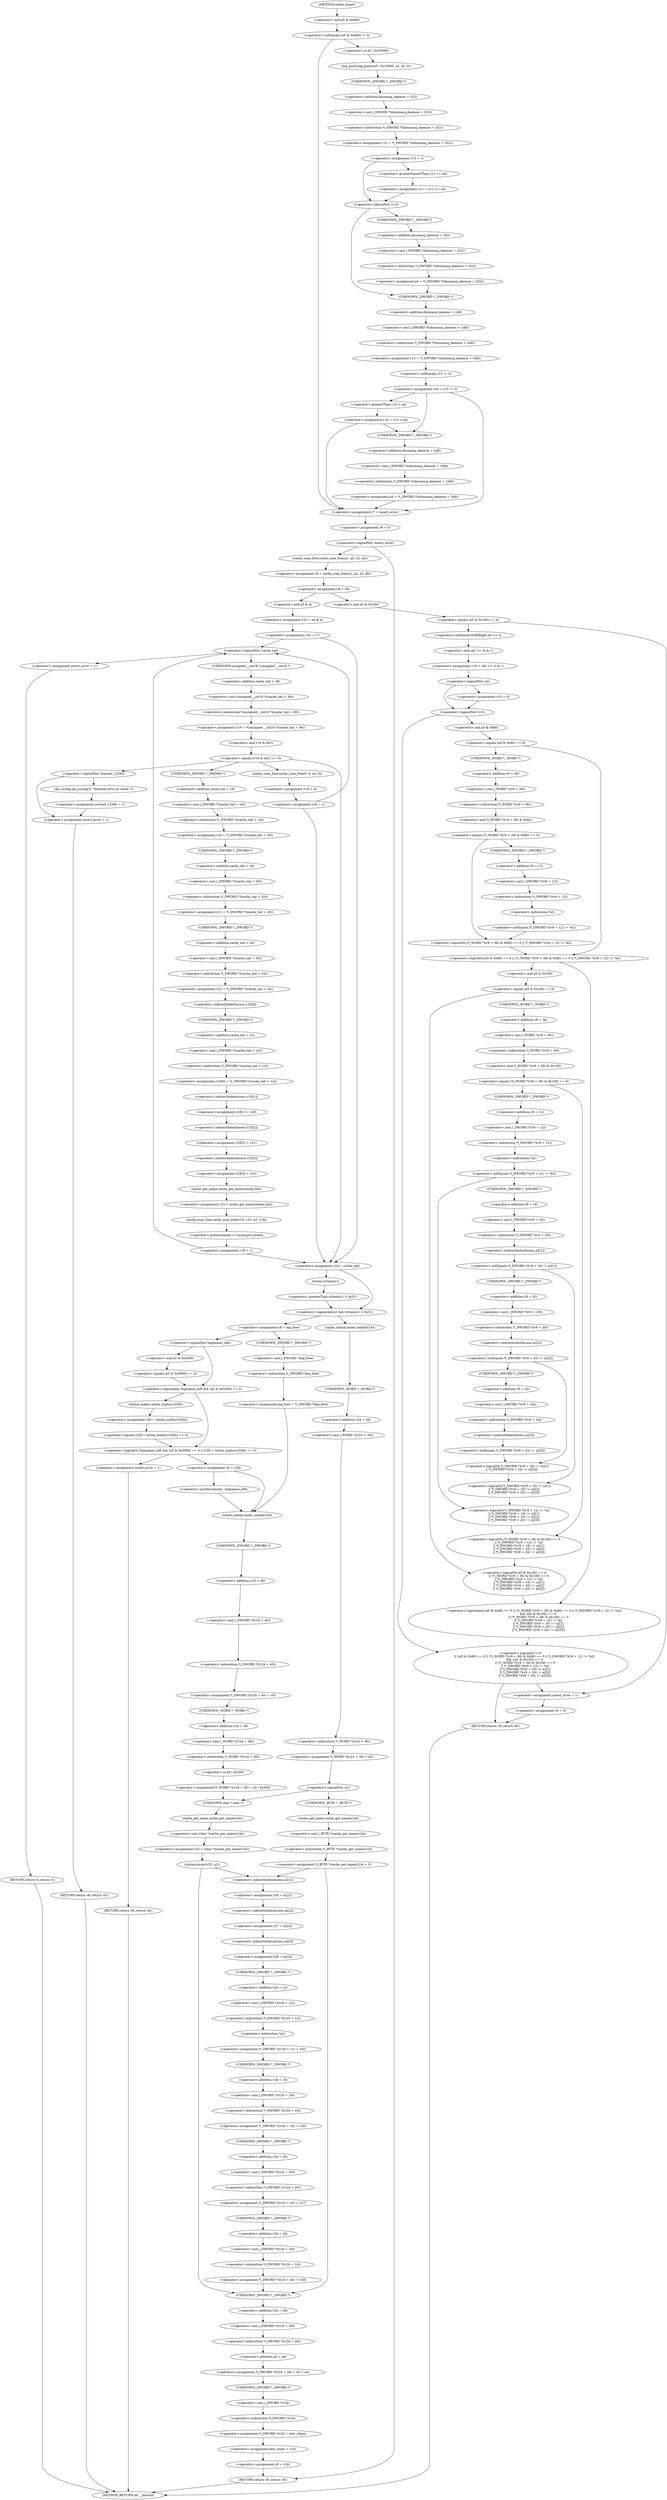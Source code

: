 digraph cache_insert {  
"1000153" [label = "(<operator>.notEquals,(a5 & 0x980) != 0)" ]
"1000154" [label = "(<operator>.and,a5 & 0x980)" ]
"1000159" [label = "(log_query,log_query(a5 | 0x10000, a1, a2, 0))" ]
"1000160" [label = "(<operator>.or,a5 | 0x10000)" ]
"1000166" [label = "(<operator>.assignment,v12 = *(_DWORD *)(dnsmasq_daemon + 252))" ]
"1000168" [label = "(<operator>.indirection,*(_DWORD *)(dnsmasq_daemon + 252))" ]
"1000169" [label = "(<operator>.cast,(_DWORD *)(dnsmasq_daemon + 252))" ]
"1000170" [label = "(UNKNOWN,_DWORD *,_DWORD *)" ]
"1000171" [label = "(<operator>.addition,dnsmasq_daemon + 252)" ]
"1000174" [label = "(<operator>.assignment,v13 = 1)" ]
"1000179" [label = "(<operator>.assignment,v13 = v12 >= a4)" ]
"1000181" [label = "(<operator>.greaterEqualsThan,v12 >= a4)" ]
"1000185" [label = "(<operator>.logicalNot,!v13)" ]
"1000187" [label = "(<operator>.assignment,a4 = *(_DWORD *)(dnsmasq_daemon + 252))" ]
"1000189" [label = "(<operator>.indirection,*(_DWORD *)(dnsmasq_daemon + 252))" ]
"1000190" [label = "(<operator>.cast,(_DWORD *)(dnsmasq_daemon + 252))" ]
"1000191" [label = "(UNKNOWN,_DWORD *,_DWORD *)" ]
"1000192" [label = "(<operator>.addition,dnsmasq_daemon + 252)" ]
"1000195" [label = "(<operator>.assignment,v15 = *(_DWORD *)(dnsmasq_daemon + 248))" ]
"1000197" [label = "(<operator>.indirection,*(_DWORD *)(dnsmasq_daemon + 248))" ]
"1000198" [label = "(<operator>.cast,(_DWORD *)(dnsmasq_daemon + 248))" ]
"1000199" [label = "(UNKNOWN,_DWORD *,_DWORD *)" ]
"1000200" [label = "(<operator>.addition,dnsmasq_daemon + 248)" ]
"1000203" [label = "(<operator>.assignment,v16 = v15 != 0)" ]
"1000205" [label = "(<operator>.notEquals,v15 != 0)" ]
"1000210" [label = "(<operator>.assignment,v16 = v15 > a4)" ]
"1000212" [label = "(<operator>.greaterThan,v15 > a4)" ]
"1000217" [label = "(<operator>.assignment,a4 = *(_DWORD *)(dnsmasq_daemon + 248))" ]
"1000219" [label = "(<operator>.indirection,*(_DWORD *)(dnsmasq_daemon + 248))" ]
"1000220" [label = "(<operator>.cast,(_DWORD *)(dnsmasq_daemon + 248))" ]
"1000221" [label = "(UNKNOWN,_DWORD *,_DWORD *)" ]
"1000222" [label = "(<operator>.addition,dnsmasq_daemon + 248)" ]
"1000225" [label = "(<operator>.assignment,v7 = insert_error)" ]
"1000228" [label = "(<operator>.assignment,v8 = 0)" ]
"1000232" [label = "(<operator>.logicalNot,!insert_error)" ]
"1000235" [label = "(<operator>.assignment,v9 = cache_scan_free(a1, a2, a3, a5))" ]
"1000237" [label = "(cache_scan_free,cache_scan_free(a1, a2, a3, a5))" ]
"1000242" [label = "(<operator>.assignment,v8 = v9)" ]
"1000249" [label = "(<operator>.equals,(a5 & 0x180) == 0)" ]
"1000250" [label = "(<operator>.and,a5 & 0x180)" ]
"1000255" [label = "(<operator>.assignment,v10 = (a5 >> 3) & 1)" ]
"1000257" [label = "(<operator>.and,(a5 >> 3) & 1)" ]
"1000258" [label = "(<operator>.arithmeticShiftRight,a5 >> 3)" ]
"1000263" [label = "(<operator>.logicalNot,!a2)" ]
"1000265" [label = "(<operator>.assignment,v10 = 0)" ]
"1000269" [label = "(<operator>.logicalOr,!v10\n        || ((a5 & 0x80) == 0 || (*(_WORD *)(v9 + 36) & 0x80) == 0 || *(_DWORD *)(v9 + 12) != *a2)\n        && ((a5 & 0x100) == 0\n         || (*(_WORD *)(v9 + 36) & 0x100) == 0\n         || *(_DWORD *)(v9 + 12) != *a2\n         || *(_DWORD *)(v9 + 16) != a2[1]\n         || *(_DWORD *)(v9 + 20) != a2[2]\n         || *(_DWORD *)(v9 + 24) != a2[3]))" ]
"1000270" [label = "(<operator>.logicalNot,!v10)" ]
"1000272" [label = "(<operator>.logicalAnd,((a5 & 0x80) == 0 || (*(_WORD *)(v9 + 36) & 0x80) == 0 || *(_DWORD *)(v9 + 12) != *a2)\n        && ((a5 & 0x100) == 0\n         || (*(_WORD *)(v9 + 36) & 0x100) == 0\n         || *(_DWORD *)(v9 + 12) != *a2\n         || *(_DWORD *)(v9 + 16) != a2[1]\n         || *(_DWORD *)(v9 + 20) != a2[2]\n         || *(_DWORD *)(v9 + 24) != a2[3]))" ]
"1000273" [label = "(<operator>.logicalOr,(a5 & 0x80) == 0 || (*(_WORD *)(v9 + 36) & 0x80) == 0 || *(_DWORD *)(v9 + 12) != *a2)" ]
"1000274" [label = "(<operator>.equals,(a5 & 0x80) == 0)" ]
"1000275" [label = "(<operator>.and,a5 & 0x80)" ]
"1000279" [label = "(<operator>.logicalOr,(*(_WORD *)(v9 + 36) & 0x80) == 0 || *(_DWORD *)(v9 + 12) != *a2)" ]
"1000280" [label = "(<operator>.equals,(*(_WORD *)(v9 + 36) & 0x80) == 0)" ]
"1000281" [label = "(<operator>.and,*(_WORD *)(v9 + 36) & 0x80)" ]
"1000282" [label = "(<operator>.indirection,*(_WORD *)(v9 + 36))" ]
"1000283" [label = "(<operator>.cast,(_WORD *)(v9 + 36))" ]
"1000284" [label = "(UNKNOWN,_WORD *,_WORD *)" ]
"1000285" [label = "(<operator>.addition,v9 + 36)" ]
"1000290" [label = "(<operator>.notEquals,*(_DWORD *)(v9 + 12) != *a2)" ]
"1000291" [label = "(<operator>.indirection,*(_DWORD *)(v9 + 12))" ]
"1000292" [label = "(<operator>.cast,(_DWORD *)(v9 + 12))" ]
"1000293" [label = "(UNKNOWN,_DWORD *,_DWORD *)" ]
"1000294" [label = "(<operator>.addition,v9 + 12)" ]
"1000297" [label = "(<operator>.indirection,*a2)" ]
"1000299" [label = "(<operator>.logicalOr,(a5 & 0x100) == 0\n         || (*(_WORD *)(v9 + 36) & 0x100) == 0\n         || *(_DWORD *)(v9 + 12) != *a2\n         || *(_DWORD *)(v9 + 16) != a2[1]\n         || *(_DWORD *)(v9 + 20) != a2[2]\n         || *(_DWORD *)(v9 + 24) != a2[3])" ]
"1000300" [label = "(<operator>.equals,(a5 & 0x100) == 0)" ]
"1000301" [label = "(<operator>.and,a5 & 0x100)" ]
"1000305" [label = "(<operator>.logicalOr,(*(_WORD *)(v9 + 36) & 0x100) == 0\n         || *(_DWORD *)(v9 + 12) != *a2\n         || *(_DWORD *)(v9 + 16) != a2[1]\n         || *(_DWORD *)(v9 + 20) != a2[2]\n         || *(_DWORD *)(v9 + 24) != a2[3])" ]
"1000306" [label = "(<operator>.equals,(*(_WORD *)(v9 + 36) & 0x100) == 0)" ]
"1000307" [label = "(<operator>.and,*(_WORD *)(v9 + 36) & 0x100)" ]
"1000308" [label = "(<operator>.indirection,*(_WORD *)(v9 + 36))" ]
"1000309" [label = "(<operator>.cast,(_WORD *)(v9 + 36))" ]
"1000310" [label = "(UNKNOWN,_WORD *,_WORD *)" ]
"1000311" [label = "(<operator>.addition,v9 + 36)" ]
"1000316" [label = "(<operator>.logicalOr,*(_DWORD *)(v9 + 12) != *a2\n         || *(_DWORD *)(v9 + 16) != a2[1]\n         || *(_DWORD *)(v9 + 20) != a2[2]\n         || *(_DWORD *)(v9 + 24) != a2[3])" ]
"1000317" [label = "(<operator>.notEquals,*(_DWORD *)(v9 + 12) != *a2)" ]
"1000318" [label = "(<operator>.indirection,*(_DWORD *)(v9 + 12))" ]
"1000319" [label = "(<operator>.cast,(_DWORD *)(v9 + 12))" ]
"1000320" [label = "(UNKNOWN,_DWORD *,_DWORD *)" ]
"1000321" [label = "(<operator>.addition,v9 + 12)" ]
"1000324" [label = "(<operator>.indirection,*a2)" ]
"1000326" [label = "(<operator>.logicalOr,*(_DWORD *)(v9 + 16) != a2[1]\n         || *(_DWORD *)(v9 + 20) != a2[2]\n         || *(_DWORD *)(v9 + 24) != a2[3])" ]
"1000327" [label = "(<operator>.notEquals,*(_DWORD *)(v9 + 16) != a2[1])" ]
"1000328" [label = "(<operator>.indirection,*(_DWORD *)(v9 + 16))" ]
"1000329" [label = "(<operator>.cast,(_DWORD *)(v9 + 16))" ]
"1000330" [label = "(UNKNOWN,_DWORD *,_DWORD *)" ]
"1000331" [label = "(<operator>.addition,v9 + 16)" ]
"1000334" [label = "(<operator>.indirectIndexAccess,a2[1])" ]
"1000337" [label = "(<operator>.logicalOr,*(_DWORD *)(v9 + 20) != a2[2]\n         || *(_DWORD *)(v9 + 24) != a2[3])" ]
"1000338" [label = "(<operator>.notEquals,*(_DWORD *)(v9 + 20) != a2[2])" ]
"1000339" [label = "(<operator>.indirection,*(_DWORD *)(v9 + 20))" ]
"1000340" [label = "(<operator>.cast,(_DWORD *)(v9 + 20))" ]
"1000341" [label = "(UNKNOWN,_DWORD *,_DWORD *)" ]
"1000342" [label = "(<operator>.addition,v9 + 20)" ]
"1000345" [label = "(<operator>.indirectIndexAccess,a2[2])" ]
"1000348" [label = "(<operator>.notEquals,*(_DWORD *)(v9 + 24) != a2[3])" ]
"1000349" [label = "(<operator>.indirection,*(_DWORD *)(v9 + 24))" ]
"1000350" [label = "(<operator>.cast,(_DWORD *)(v9 + 24))" ]
"1000351" [label = "(UNKNOWN,_DWORD *,_DWORD *)" ]
"1000352" [label = "(<operator>.addition,v9 + 24)" ]
"1000355" [label = "(<operator>.indirectIndexAccess,a2[3])" ]
"1000360" [label = "(<operator>.assignment,insert_error = 1)" ]
"1000363" [label = "(<operator>.assignment,v8 = 0)" ]
"1000366" [label = "(RETURN,return v8;,return v8;)" ]
"1000368" [label = "(<operator>.assignment,v32 = a5 & 4)" ]
"1000370" [label = "(<operator>.and,a5 & 4)" ]
"1000373" [label = "(<operator>.assignment,v18 = v7)" ]
"1000380" [label = "(<operator>.logicalNot,!cache_tail)" ]
"1000383" [label = "(<operator>.assignment,insert_error = 1)" ]
"1000386" [label = "(RETURN,return 0;,return 0;)" ]
"1000388" [label = "(<operator>.assignment,v19 = *(unsigned __int16 *)(cache_tail + 36))" ]
"1000390" [label = "(<operator>.indirection,*(unsigned __int16 *)(cache_tail + 36))" ]
"1000391" [label = "(<operator>.cast,(unsigned __int16 *)(cache_tail + 36))" ]
"1000392" [label = "(UNKNOWN,unsigned __int16 *,unsigned __int16 *)" ]
"1000393" [label = "(<operator>.addition,cache_tail + 36)" ]
"1000397" [label = "(<operator>.equals,(v19 & 0xC) == 0)" ]
"1000398" [label = "(<operator>.and,v19 & 0xC)" ]
"1000407" [label = "(<operator>.logicalNot,!warned_12395)" ]
"1000410" [label = "(my_syslog,my_syslog(3, \"Internal error in cache.\"))" ]
"1000413" [label = "(<operator>.assignment,warned_12395 = 1)" ]
"1000416" [label = "(<operator>.assignment,insert_error = 1)" ]
"1000419" [label = "(RETURN,return v8;,return v8;)" ]
"1000424" [label = "(<operator>.assignment,v20 = *(_DWORD *)(cache_tail + 16))" ]
"1000426" [label = "(<operator>.indirection,*(_DWORD *)(cache_tail + 16))" ]
"1000427" [label = "(<operator>.cast,(_DWORD *)(cache_tail + 16))" ]
"1000428" [label = "(UNKNOWN,_DWORD *,_DWORD *)" ]
"1000429" [label = "(<operator>.addition,cache_tail + 16)" ]
"1000432" [label = "(<operator>.assignment,v21 = *(_DWORD *)(cache_tail + 20))" ]
"1000434" [label = "(<operator>.indirection,*(_DWORD *)(cache_tail + 20))" ]
"1000435" [label = "(<operator>.cast,(_DWORD *)(cache_tail + 20))" ]
"1000436" [label = "(UNKNOWN,_DWORD *,_DWORD *)" ]
"1000437" [label = "(<operator>.addition,cache_tail + 20)" ]
"1000440" [label = "(<operator>.assignment,v22 = *(_DWORD *)(cache_tail + 24))" ]
"1000442" [label = "(<operator>.indirection,*(_DWORD *)(cache_tail + 24))" ]
"1000443" [label = "(<operator>.cast,(_DWORD *)(cache_tail + 24))" ]
"1000444" [label = "(UNKNOWN,_DWORD *,_DWORD *)" ]
"1000445" [label = "(<operator>.addition,cache_tail + 24)" ]
"1000448" [label = "(<operator>.assignment,v33[0] = *(_DWORD *)(cache_tail + 12))" ]
"1000449" [label = "(<operator>.indirectIndexAccess,v33[0])" ]
"1000452" [label = "(<operator>.indirection,*(_DWORD *)(cache_tail + 12))" ]
"1000453" [label = "(<operator>.cast,(_DWORD *)(cache_tail + 12))" ]
"1000454" [label = "(UNKNOWN,_DWORD *,_DWORD *)" ]
"1000455" [label = "(<operator>.addition,cache_tail + 12)" ]
"1000458" [label = "(<operator>.assignment,v33[1] = v20)" ]
"1000459" [label = "(<operator>.indirectIndexAccess,v33[1])" ]
"1000463" [label = "(<operator>.assignment,v33[2] = v21)" ]
"1000464" [label = "(<operator>.indirectIndexAccess,v33[2])" ]
"1000468" [label = "(<operator>.assignment,v33[3] = v22)" ]
"1000469" [label = "(<operator>.indirectIndexAccess,v33[3])" ]
"1000473" [label = "(<operator>.assignment,v23 = cache_get_name(cache_tail))" ]
"1000475" [label = "(cache_get_name,cache_get_name(cache_tail))" ]
"1000477" [label = "(cache_scan_free,cache_scan_free(v23, v33, a3, v19))" ]
"1000482" [label = "(<operator>.preIncrement,++cache_live_freed)" ]
"1000484" [label = "(<operator>.assignment,v18 = 1)" ]
"1000489" [label = "(cache_scan_free,cache_scan_free(0, 0, a3, 0))" ]
"1000494" [label = "(<operator>.assignment,v18 = 0)" ]
"1000497" [label = "(<operator>.assignment,v32 = 1)" ]
"1000500" [label = "(<operator>.assignment,v24 = cache_tail)" ]
"1000504" [label = "(<operator>.logicalAnd,a1 && strlen(a1) > 0x31)" ]
"1000506" [label = "(<operator>.greaterThan,strlen(a1) > 0x31)" ]
"1000507" [label = "(strlen,strlen(a1))" ]
"1000511" [label = "(<operator>.assignment,v8 = big_free)" ]
"1000517" [label = "(<operator>.assignment,big_free = *(_DWORD *)big_free)" ]
"1000519" [label = "(<operator>.indirection,*(_DWORD *)big_free)" ]
"1000520" [label = "(<operator>.cast,(_DWORD *)big_free)" ]
"1000521" [label = "(UNKNOWN,_DWORD *,_DWORD *)" ]
"1000526" [label = "(<operator>.logicalOr,!bignames_left && (a5 & 0x5000) == 0 || (v29 = whine_malloc(1028)) == 0)" ]
"1000527" [label = "(<operator>.logicalAnd,!bignames_left && (a5 & 0x5000) == 0)" ]
"1000528" [label = "(<operator>.logicalNot,!bignames_left)" ]
"1000530" [label = "(<operator>.equals,(a5 & 0x5000) == 0)" ]
"1000531" [label = "(<operator>.and,a5 & 0x5000)" ]
"1000535" [label = "(<operator>.equals,(v29 = whine_malloc(1028)) == 0)" ]
"1000536" [label = "(<operator>.assignment,v29 = whine_malloc(1028))" ]
"1000538" [label = "(whine_malloc,whine_malloc(1028))" ]
"1000542" [label = "(<operator>.assignment,insert_error = 1)" ]
"1000545" [label = "(RETURN,return v8;,return v8;)" ]
"1000547" [label = "(<operator>.assignment,v8 = v29)" ]
"1000552" [label = "(<operator>.preDecrement,--bignames_left)" ]
"1000554" [label = "(cache_unlink,cache_unlink(v24))" ]
"1000556" [label = "(<operator>.assignment,*(_DWORD *)(v24 + 40) = v8)" ]
"1000557" [label = "(<operator>.indirection,*(_DWORD *)(v24 + 40))" ]
"1000558" [label = "(<operator>.cast,(_DWORD *)(v24 + 40))" ]
"1000559" [label = "(UNKNOWN,_DWORD *,_DWORD *)" ]
"1000560" [label = "(<operator>.addition,v24 + 40)" ]
"1000564" [label = "(<operator>.assignment,*(_WORD *)(v24 + 36) = a5 | 0x200)" ]
"1000565" [label = "(<operator>.indirection,*(_WORD *)(v24 + 36))" ]
"1000566" [label = "(<operator>.cast,(_WORD *)(v24 + 36))" ]
"1000567" [label = "(UNKNOWN,_WORD *,_WORD *)" ]
"1000568" [label = "(<operator>.addition,v24 + 36)" ]
"1000571" [label = "(<operator>.or,a5 | 0x200)" ]
"1000576" [label = "(cache_unlink,cache_unlink(v24))" ]
"1000578" [label = "(<operator>.assignment,*(_WORD *)(v24 + 36) = a5)" ]
"1000579" [label = "(<operator>.indirection,*(_WORD *)(v24 + 36))" ]
"1000580" [label = "(<operator>.cast,(_WORD *)(v24 + 36))" ]
"1000581" [label = "(UNKNOWN,_WORD *,_WORD *)" ]
"1000582" [label = "(<operator>.addition,v24 + 36)" ]
"1000587" [label = "(<operator>.logicalNot,!a1)" ]
"1000590" [label = "(<operator>.assignment,*(_BYTE *)cache_get_name(v24) = 0)" ]
"1000591" [label = "(<operator>.indirection,*(_BYTE *)cache_get_name(v24))" ]
"1000592" [label = "(<operator>.cast,(_BYTE *)cache_get_name(v24))" ]
"1000593" [label = "(UNKNOWN,_BYTE *,_BYTE *)" ]
"1000594" [label = "(cache_get_name,cache_get_name(v24))" ]
"1000598" [label = "(<operator>.assignment,v25 = (char *)cache_get_name(v24))" ]
"1000600" [label = "(<operator>.cast,(char *)cache_get_name(v24))" ]
"1000601" [label = "(UNKNOWN,char *,char *)" ]
"1000602" [label = "(cache_get_name,cache_get_name(v24))" ]
"1000604" [label = "(strcpy,strcpy(v25, a1))" ]
"1000611" [label = "(<operator>.assignment,v26 = a2[1])" ]
"1000613" [label = "(<operator>.indirectIndexAccess,a2[1])" ]
"1000616" [label = "(<operator>.assignment,v27 = a2[2])" ]
"1000618" [label = "(<operator>.indirectIndexAccess,a2[2])" ]
"1000621" [label = "(<operator>.assignment,v28 = a2[3])" ]
"1000623" [label = "(<operator>.indirectIndexAccess,a2[3])" ]
"1000626" [label = "(<operator>.assignment,*(_DWORD *)(v24 + 12) = *a2)" ]
"1000627" [label = "(<operator>.indirection,*(_DWORD *)(v24 + 12))" ]
"1000628" [label = "(<operator>.cast,(_DWORD *)(v24 + 12))" ]
"1000629" [label = "(UNKNOWN,_DWORD *,_DWORD *)" ]
"1000630" [label = "(<operator>.addition,v24 + 12)" ]
"1000633" [label = "(<operator>.indirection,*a2)" ]
"1000635" [label = "(<operator>.assignment,*(_DWORD *)(v24 + 16) = v26)" ]
"1000636" [label = "(<operator>.indirection,*(_DWORD *)(v24 + 16))" ]
"1000637" [label = "(<operator>.cast,(_DWORD *)(v24 + 16))" ]
"1000638" [label = "(UNKNOWN,_DWORD *,_DWORD *)" ]
"1000639" [label = "(<operator>.addition,v24 + 16)" ]
"1000643" [label = "(<operator>.assignment,*(_DWORD *)(v24 + 20) = v27)" ]
"1000644" [label = "(<operator>.indirection,*(_DWORD *)(v24 + 20))" ]
"1000645" [label = "(<operator>.cast,(_DWORD *)(v24 + 20))" ]
"1000646" [label = "(UNKNOWN,_DWORD *,_DWORD *)" ]
"1000647" [label = "(<operator>.addition,v24 + 20)" ]
"1000651" [label = "(<operator>.assignment,*(_DWORD *)(v24 + 24) = v28)" ]
"1000652" [label = "(<operator>.indirection,*(_DWORD *)(v24 + 24))" ]
"1000653" [label = "(<operator>.cast,(_DWORD *)(v24 + 24))" ]
"1000654" [label = "(UNKNOWN,_DWORD *,_DWORD *)" ]
"1000655" [label = "(<operator>.addition,v24 + 24)" ]
"1000659" [label = "(<operator>.assignment,*(_DWORD *)(v24 + 28) = a3 + a4)" ]
"1000660" [label = "(<operator>.indirection,*(_DWORD *)(v24 + 28))" ]
"1000661" [label = "(<operator>.cast,(_DWORD *)(v24 + 28))" ]
"1000662" [label = "(UNKNOWN,_DWORD *,_DWORD *)" ]
"1000663" [label = "(<operator>.addition,v24 + 28)" ]
"1000666" [label = "(<operator>.addition,a3 + a4)" ]
"1000669" [label = "(<operator>.assignment,*(_DWORD *)v24 = new_chain)" ]
"1000670" [label = "(<operator>.indirection,*(_DWORD *)v24)" ]
"1000671" [label = "(<operator>.cast,(_DWORD *)v24)" ]
"1000672" [label = "(UNKNOWN,_DWORD *,_DWORD *)" ]
"1000675" [label = "(<operator>.assignment,new_chain = v24)" ]
"1000678" [label = "(<operator>.assignment,v8 = v24)" ]
"1000681" [label = "(RETURN,return v8;,return v8;)" ]
"1000123" [label = "(METHOD,cache_insert)" ]
"1000683" [label = "(METHOD_RETURN,int __fastcall)" ]
  "1000153" -> "1000160" 
  "1000153" -> "1000225" 
  "1000154" -> "1000153" 
  "1000159" -> "1000170" 
  "1000160" -> "1000159" 
  "1000166" -> "1000174" 
  "1000168" -> "1000166" 
  "1000169" -> "1000168" 
  "1000170" -> "1000171" 
  "1000171" -> "1000169" 
  "1000174" -> "1000181" 
  "1000174" -> "1000185" 
  "1000179" -> "1000185" 
  "1000181" -> "1000179" 
  "1000185" -> "1000191" 
  "1000185" -> "1000199" 
  "1000187" -> "1000199" 
  "1000189" -> "1000187" 
  "1000190" -> "1000189" 
  "1000191" -> "1000192" 
  "1000192" -> "1000190" 
  "1000195" -> "1000205" 
  "1000197" -> "1000195" 
  "1000198" -> "1000197" 
  "1000199" -> "1000200" 
  "1000200" -> "1000198" 
  "1000203" -> "1000212" 
  "1000203" -> "1000221" 
  "1000203" -> "1000225" 
  "1000205" -> "1000203" 
  "1000210" -> "1000221" 
  "1000210" -> "1000225" 
  "1000212" -> "1000210" 
  "1000217" -> "1000225" 
  "1000219" -> "1000217" 
  "1000220" -> "1000219" 
  "1000221" -> "1000222" 
  "1000222" -> "1000220" 
  "1000225" -> "1000228" 
  "1000228" -> "1000232" 
  "1000232" -> "1000237" 
  "1000232" -> "1000681" 
  "1000235" -> "1000242" 
  "1000237" -> "1000235" 
  "1000242" -> "1000250" 
  "1000242" -> "1000370" 
  "1000249" -> "1000360" 
  "1000249" -> "1000258" 
  "1000250" -> "1000249" 
  "1000255" -> "1000263" 
  "1000257" -> "1000255" 
  "1000258" -> "1000257" 
  "1000263" -> "1000265" 
  "1000263" -> "1000270" 
  "1000265" -> "1000270" 
  "1000269" -> "1000360" 
  "1000269" -> "1000366" 
  "1000270" -> "1000269" 
  "1000270" -> "1000275" 
  "1000272" -> "1000269" 
  "1000273" -> "1000272" 
  "1000273" -> "1000301" 
  "1000274" -> "1000284" 
  "1000274" -> "1000273" 
  "1000275" -> "1000274" 
  "1000279" -> "1000273" 
  "1000280" -> "1000293" 
  "1000280" -> "1000279" 
  "1000281" -> "1000280" 
  "1000282" -> "1000281" 
  "1000283" -> "1000282" 
  "1000284" -> "1000285" 
  "1000285" -> "1000283" 
  "1000290" -> "1000279" 
  "1000291" -> "1000297" 
  "1000292" -> "1000291" 
  "1000293" -> "1000294" 
  "1000294" -> "1000292" 
  "1000297" -> "1000290" 
  "1000299" -> "1000272" 
  "1000300" -> "1000310" 
  "1000300" -> "1000299" 
  "1000301" -> "1000300" 
  "1000305" -> "1000299" 
  "1000306" -> "1000320" 
  "1000306" -> "1000305" 
  "1000307" -> "1000306" 
  "1000308" -> "1000307" 
  "1000309" -> "1000308" 
  "1000310" -> "1000311" 
  "1000311" -> "1000309" 
  "1000316" -> "1000305" 
  "1000317" -> "1000330" 
  "1000317" -> "1000316" 
  "1000318" -> "1000324" 
  "1000319" -> "1000318" 
  "1000320" -> "1000321" 
  "1000321" -> "1000319" 
  "1000324" -> "1000317" 
  "1000326" -> "1000316" 
  "1000327" -> "1000341" 
  "1000327" -> "1000326" 
  "1000328" -> "1000334" 
  "1000329" -> "1000328" 
  "1000330" -> "1000331" 
  "1000331" -> "1000329" 
  "1000334" -> "1000327" 
  "1000337" -> "1000326" 
  "1000338" -> "1000351" 
  "1000338" -> "1000337" 
  "1000339" -> "1000345" 
  "1000340" -> "1000339" 
  "1000341" -> "1000342" 
  "1000342" -> "1000340" 
  "1000345" -> "1000338" 
  "1000348" -> "1000337" 
  "1000349" -> "1000355" 
  "1000350" -> "1000349" 
  "1000351" -> "1000352" 
  "1000352" -> "1000350" 
  "1000355" -> "1000348" 
  "1000360" -> "1000363" 
  "1000363" -> "1000366" 
  "1000366" -> "1000683" 
  "1000368" -> "1000373" 
  "1000370" -> "1000368" 
  "1000373" -> "1000380" 
  "1000373" -> "1000500" 
  "1000380" -> "1000383" 
  "1000380" -> "1000392" 
  "1000383" -> "1000386" 
  "1000386" -> "1000683" 
  "1000388" -> "1000398" 
  "1000390" -> "1000388" 
  "1000391" -> "1000390" 
  "1000392" -> "1000393" 
  "1000393" -> "1000391" 
  "1000397" -> "1000500" 
  "1000397" -> "1000407" 
  "1000397" -> "1000428" 
  "1000397" -> "1000489" 
  "1000398" -> "1000397" 
  "1000407" -> "1000410" 
  "1000407" -> "1000416" 
  "1000410" -> "1000413" 
  "1000413" -> "1000416" 
  "1000416" -> "1000419" 
  "1000419" -> "1000683" 
  "1000424" -> "1000436" 
  "1000426" -> "1000424" 
  "1000427" -> "1000426" 
  "1000428" -> "1000429" 
  "1000429" -> "1000427" 
  "1000432" -> "1000444" 
  "1000434" -> "1000432" 
  "1000435" -> "1000434" 
  "1000436" -> "1000437" 
  "1000437" -> "1000435" 
  "1000440" -> "1000449" 
  "1000442" -> "1000440" 
  "1000443" -> "1000442" 
  "1000444" -> "1000445" 
  "1000445" -> "1000443" 
  "1000448" -> "1000459" 
  "1000449" -> "1000454" 
  "1000452" -> "1000448" 
  "1000453" -> "1000452" 
  "1000454" -> "1000455" 
  "1000455" -> "1000453" 
  "1000458" -> "1000464" 
  "1000459" -> "1000458" 
  "1000463" -> "1000469" 
  "1000464" -> "1000463" 
  "1000468" -> "1000475" 
  "1000469" -> "1000468" 
  "1000473" -> "1000477" 
  "1000475" -> "1000473" 
  "1000477" -> "1000482" 
  "1000482" -> "1000484" 
  "1000484" -> "1000380" 
  "1000484" -> "1000500" 
  "1000489" -> "1000494" 
  "1000494" -> "1000497" 
  "1000497" -> "1000380" 
  "1000497" -> "1000500" 
  "1000500" -> "1000504" 
  "1000500" -> "1000507" 
  "1000504" -> "1000511" 
  "1000504" -> "1000576" 
  "1000506" -> "1000504" 
  "1000507" -> "1000506" 
  "1000511" -> "1000521" 
  "1000511" -> "1000528" 
  "1000517" -> "1000554" 
  "1000519" -> "1000517" 
  "1000520" -> "1000519" 
  "1000521" -> "1000520" 
  "1000526" -> "1000542" 
  "1000526" -> "1000547" 
  "1000527" -> "1000526" 
  "1000527" -> "1000538" 
  "1000528" -> "1000527" 
  "1000528" -> "1000531" 
  "1000530" -> "1000527" 
  "1000531" -> "1000530" 
  "1000535" -> "1000526" 
  "1000536" -> "1000535" 
  "1000538" -> "1000536" 
  "1000542" -> "1000545" 
  "1000545" -> "1000683" 
  "1000547" -> "1000552" 
  "1000547" -> "1000554" 
  "1000552" -> "1000554" 
  "1000554" -> "1000559" 
  "1000556" -> "1000567" 
  "1000557" -> "1000556" 
  "1000558" -> "1000557" 
  "1000559" -> "1000560" 
  "1000560" -> "1000558" 
  "1000564" -> "1000601" 
  "1000565" -> "1000571" 
  "1000566" -> "1000565" 
  "1000567" -> "1000568" 
  "1000568" -> "1000566" 
  "1000571" -> "1000564" 
  "1000576" -> "1000581" 
  "1000578" -> "1000587" 
  "1000579" -> "1000578" 
  "1000580" -> "1000579" 
  "1000581" -> "1000582" 
  "1000582" -> "1000580" 
  "1000587" -> "1000593" 
  "1000587" -> "1000601" 
  "1000590" -> "1000662" 
  "1000590" -> "1000613" 
  "1000591" -> "1000590" 
  "1000592" -> "1000591" 
  "1000593" -> "1000594" 
  "1000594" -> "1000592" 
  "1000598" -> "1000604" 
  "1000600" -> "1000598" 
  "1000601" -> "1000602" 
  "1000602" -> "1000600" 
  "1000604" -> "1000662" 
  "1000604" -> "1000613" 
  "1000611" -> "1000618" 
  "1000613" -> "1000611" 
  "1000616" -> "1000623" 
  "1000618" -> "1000616" 
  "1000621" -> "1000629" 
  "1000623" -> "1000621" 
  "1000626" -> "1000638" 
  "1000627" -> "1000633" 
  "1000628" -> "1000627" 
  "1000629" -> "1000630" 
  "1000630" -> "1000628" 
  "1000633" -> "1000626" 
  "1000635" -> "1000646" 
  "1000636" -> "1000635" 
  "1000637" -> "1000636" 
  "1000638" -> "1000639" 
  "1000639" -> "1000637" 
  "1000643" -> "1000654" 
  "1000644" -> "1000643" 
  "1000645" -> "1000644" 
  "1000646" -> "1000647" 
  "1000647" -> "1000645" 
  "1000651" -> "1000662" 
  "1000652" -> "1000651" 
  "1000653" -> "1000652" 
  "1000654" -> "1000655" 
  "1000655" -> "1000653" 
  "1000659" -> "1000672" 
  "1000660" -> "1000666" 
  "1000661" -> "1000660" 
  "1000662" -> "1000663" 
  "1000663" -> "1000661" 
  "1000666" -> "1000659" 
  "1000669" -> "1000675" 
  "1000670" -> "1000669" 
  "1000671" -> "1000670" 
  "1000672" -> "1000671" 
  "1000675" -> "1000678" 
  "1000678" -> "1000681" 
  "1000681" -> "1000683" 
  "1000123" -> "1000154" 
}
